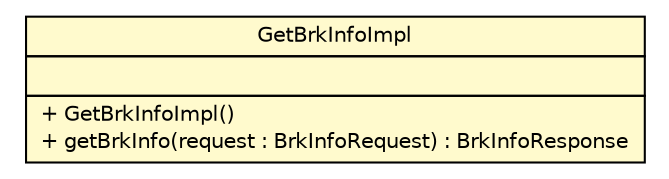 #!/usr/local/bin/dot
#
# Class diagram 
# Generated by UMLGraph version R5_6-24-gf6e263 (http://www.umlgraph.org/)
#

digraph G {
	edge [fontname="Helvetica",fontsize=10,labelfontname="Helvetica",labelfontsize=10];
	node [fontname="Helvetica",fontsize=10,shape=plaintext];
	nodesep=0.25;
	ranksep=0.5;
	// nl.b3p.brmo.soap.brk.GetBrkInfoImpl
	c933 [label=<<table title="nl.b3p.brmo.soap.brk.GetBrkInfoImpl" border="0" cellborder="1" cellspacing="0" cellpadding="2" port="p" bgcolor="lemonChiffon" href="./GetBrkInfoImpl.html">
		<tr><td><table border="0" cellspacing="0" cellpadding="1">
<tr><td align="center" balign="center"> GetBrkInfoImpl </td></tr>
		</table></td></tr>
		<tr><td><table border="0" cellspacing="0" cellpadding="1">
<tr><td align="left" balign="left">  </td></tr>
		</table></td></tr>
		<tr><td><table border="0" cellspacing="0" cellpadding="1">
<tr><td align="left" balign="left"> + GetBrkInfoImpl() </td></tr>
<tr><td align="left" balign="left"> + getBrkInfo(request : BrkInfoRequest) : BrkInfoResponse </td></tr>
		</table></td></tr>
		</table>>, URL="./GetBrkInfoImpl.html", fontname="Helvetica", fontcolor="black", fontsize=10.0];
}

